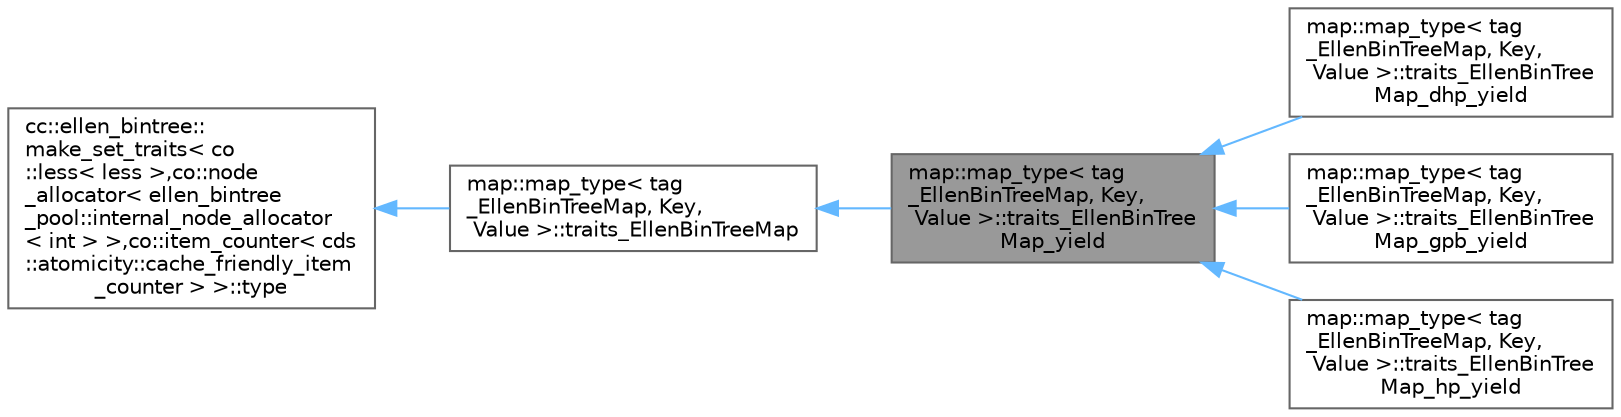 digraph "map::map_type&lt; tag_EllenBinTreeMap, Key, Value &gt;::traits_EllenBinTreeMap_yield"
{
 // LATEX_PDF_SIZE
  bgcolor="transparent";
  edge [fontname=Helvetica,fontsize=10,labelfontname=Helvetica,labelfontsize=10];
  node [fontname=Helvetica,fontsize=10,shape=box,height=0.2,width=0.4];
  rankdir="LR";
  Node1 [id="Node000001",label="map::map_type\< tag\l_EllenBinTreeMap, Key,\l Value \>::traits_EllenBinTree\lMap_yield",height=0.2,width=0.4,color="gray40", fillcolor="grey60", style="filled", fontcolor="black",tooltip=" "];
  Node2 -> Node1 [id="edge1_Node000001_Node000002",dir="back",color="steelblue1",style="solid",tooltip=" "];
  Node2 [id="Node000002",label="map::map_type\< tag\l_EllenBinTreeMap, Key,\l Value \>::traits_EllenBinTreeMap",height=0.2,width=0.4,color="gray40", fillcolor="white", style="filled",URL="$structmap_1_1map__type_3_01tag___ellen_bin_tree_map_00_01_key_00_01_value_01_4_1_1traits___ellen_bin_tree_map.html",tooltip=" "];
  Node3 -> Node2 [id="edge2_Node000002_Node000003",dir="back",color="steelblue1",style="solid",tooltip=" "];
  Node3 [id="Node000003",label="cc::ellen_bintree::\lmake_set_traits\< co\l::less\< less \>,co::node\l_allocator\< ellen_bintree\l_pool::internal_node_allocator\l\< int \> \>,co::item_counter\< cds\l::atomicity::cache_friendly_item\l_counter \> \>::type",height=0.2,width=0.4,color="gray40", fillcolor="white", style="filled",tooltip=" "];
  Node1 -> Node4 [id="edge3_Node000001_Node000004",dir="back",color="steelblue1",style="solid",tooltip=" "];
  Node4 [id="Node000004",label="map::map_type\< tag\l_EllenBinTreeMap, Key,\l Value \>::traits_EllenBinTree\lMap_dhp_yield",height=0.2,width=0.4,color="gray40", fillcolor="white", style="filled",URL="$structmap_1_1map__type_3_01tag___ellen_bin_tree_map_00_01_key_00_01_value_01_4_1_1traits___ellen_bin_tree_map__dhp__yield.html",tooltip=" "];
  Node1 -> Node5 [id="edge4_Node000001_Node000005",dir="back",color="steelblue1",style="solid",tooltip=" "];
  Node5 [id="Node000005",label="map::map_type\< tag\l_EllenBinTreeMap, Key,\l Value \>::traits_EllenBinTree\lMap_gpb_yield",height=0.2,width=0.4,color="gray40", fillcolor="white", style="filled",URL="$structmap_1_1map__type_3_01tag___ellen_bin_tree_map_00_01_key_00_01_value_01_4_1_1traits___ellen_bin_tree_map__gpb__yield.html",tooltip=" "];
  Node1 -> Node6 [id="edge5_Node000001_Node000006",dir="back",color="steelblue1",style="solid",tooltip=" "];
  Node6 [id="Node000006",label="map::map_type\< tag\l_EllenBinTreeMap, Key,\l Value \>::traits_EllenBinTree\lMap_hp_yield",height=0.2,width=0.4,color="gray40", fillcolor="white", style="filled",URL="$structmap_1_1map__type_3_01tag___ellen_bin_tree_map_00_01_key_00_01_value_01_4_1_1traits___ellen_bin_tree_map__hp__yield.html",tooltip=" "];
}
